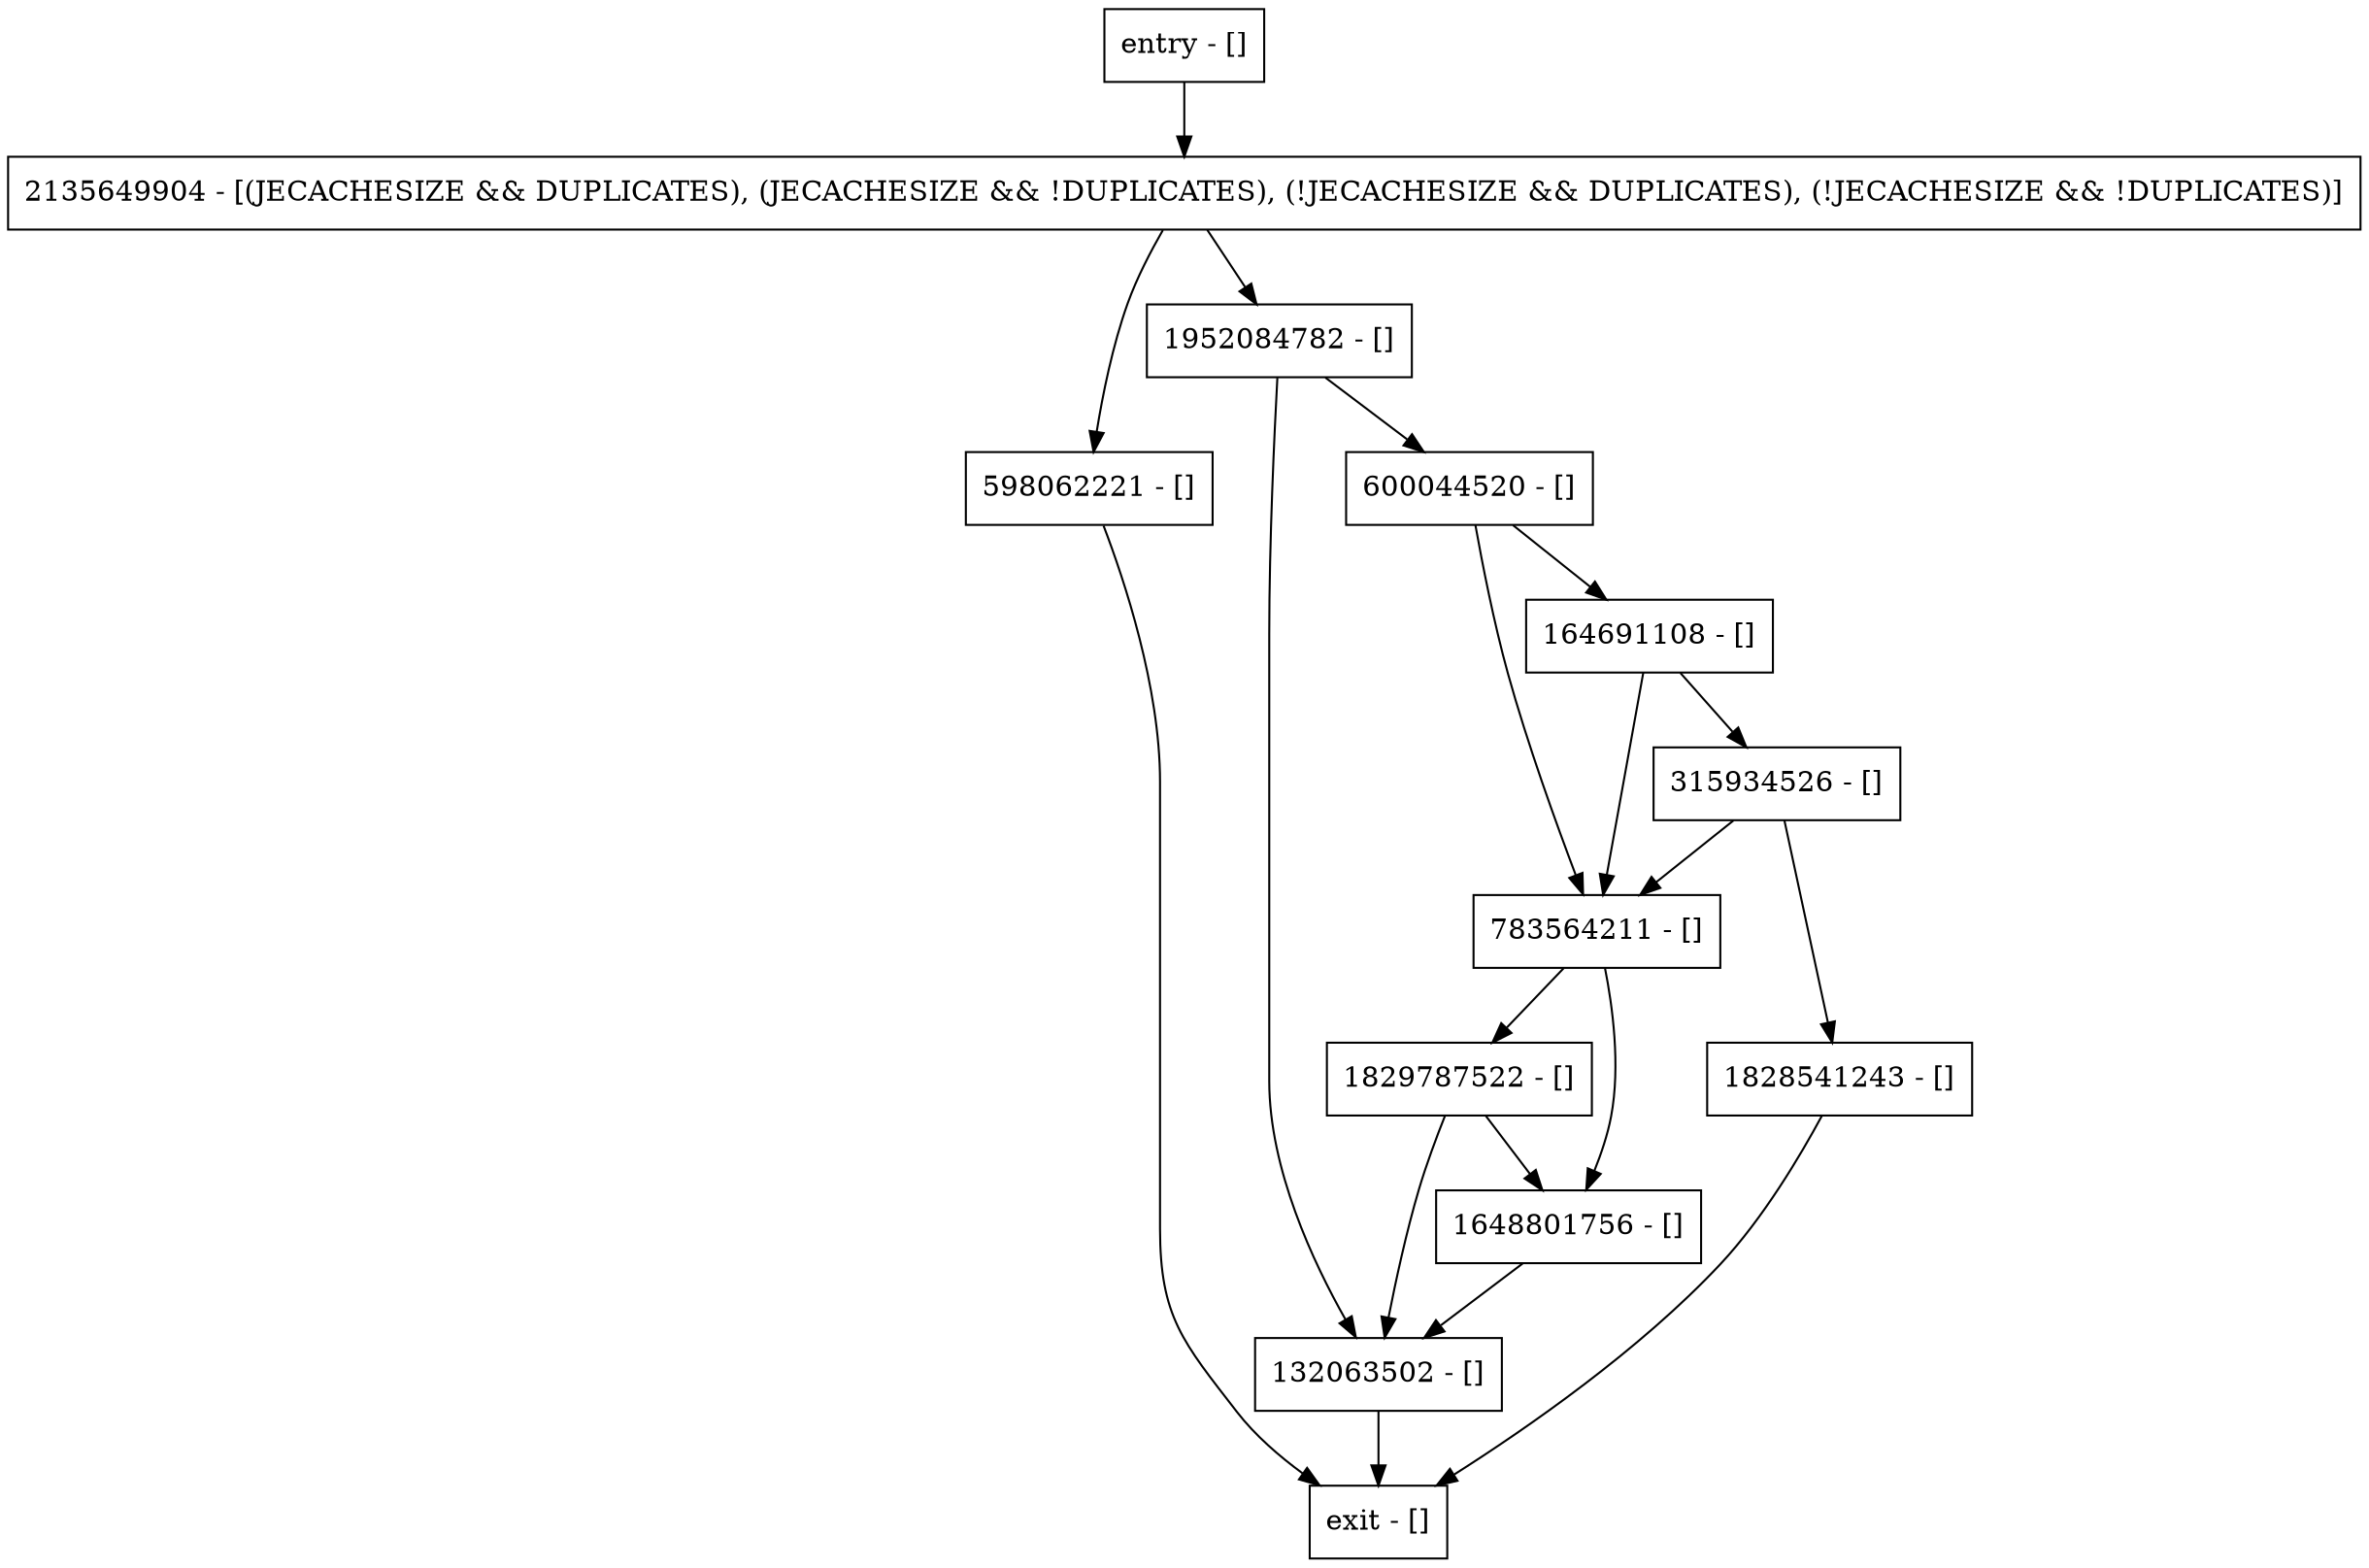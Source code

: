 digraph updateMemorySize {
node [shape=record];
1829787522 [label="1829787522 - []"];
783564211 [label="783564211 - []"];
164691108 [label="164691108 - []"];
315934526 [label="315934526 - []"];
600044520 [label="600044520 - []"];
1648801756 [label="1648801756 - []"];
1828541243 [label="1828541243 - []"];
entry [label="entry - []"];
exit [label="exit - []"];
2135649904 [label="2135649904 - [(JECACHESIZE && DUPLICATES), (JECACHESIZE && !DUPLICATES), (!JECACHESIZE && DUPLICATES), (!JECACHESIZE && !DUPLICATES)]"];
598062221 [label="598062221 - []"];
132063502 [label="132063502 - []"];
1952084782 [label="1952084782 - []"];
entry;
exit;
1829787522 -> 1648801756;
1829787522 -> 132063502;
783564211 -> 1829787522;
783564211 -> 1648801756;
164691108 -> 783564211;
164691108 -> 315934526;
315934526 -> 783564211;
315934526 -> 1828541243;
600044520 -> 783564211;
600044520 -> 164691108;
1648801756 -> 132063502;
1828541243 -> exit;
entry -> 2135649904;
2135649904 -> 598062221;
2135649904 -> 1952084782;
598062221 -> exit;
132063502 -> exit;
1952084782 -> 600044520;
1952084782 -> 132063502;
}
